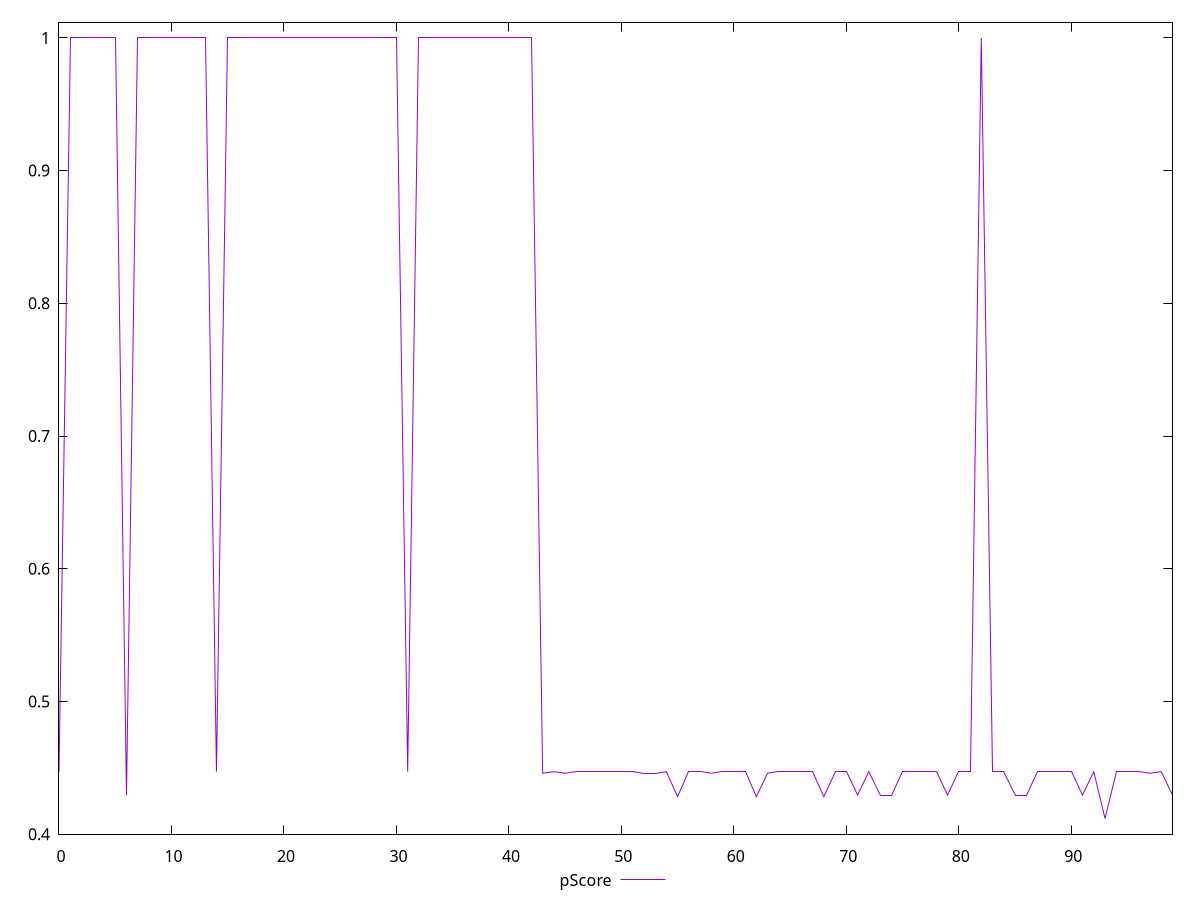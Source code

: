 reset

$pScore <<EOF
0 0.4470588235294118
1 1
2 1
3 1
4 1
5 1
6 0.4294117647058824
7 1
8 1
9 1
10 1
11 1
12 1
13 1
14 0.4470588235294118
15 1
16 1
17 1
18 1
19 1
20 1
21 1
22 1
23 1
24 1
25 1
26 1
27 1
28 1
29 1
30 1
31 0.4470588235294118
32 1
33 1
34 1
35 1
36 1
37 1
38 1
39 1
40 1
41 1
42 1
43 0.44588235294117645
44 0.4470588235294118
45 0.44588235294117645
46 0.4470588235294118
47 0.4470588235294118
48 0.4470588235294118
49 0.4470588235294118
50 0.4470588235294118
51 0.4470588235294118
52 0.44588235294117645
53 0.44588235294117645
54 0.4470588235294118
55 0.42823529411764705
56 0.4470588235294118
57 0.4470588235294118
58 0.44588235294117645
59 0.4470588235294118
60 0.4470588235294118
61 0.4470588235294118
62 0.42823529411764705
63 0.44588235294117645
64 0.4470588235294118
65 0.4470588235294118
66 0.4470588235294118
67 0.4470588235294118
68 0.42823529411764705
69 0.4470588235294118
70 0.4470588235294118
71 0.4294117647058824
72 0.4470588235294118
73 0.4294117647058824
74 0.4294117647058824
75 0.4470588235294118
76 0.4470588235294118
77 0.4470588235294118
78 0.4470588235294118
79 0.4294117647058824
80 0.4470588235294118
81 0.4470588235294118
82 1
83 0.4470588235294118
84 0.4470588235294118
85 0.4294117647058824
86 0.4294117647058824
87 0.4470588235294118
88 0.4470588235294118
89 0.4470588235294118
90 0.4470588235294118
91 0.4294117647058824
92 0.4470588235294118
93 0.4117647058823529
94 0.4470588235294118
95 0.4470588235294118
96 0.4470588235294118
97 0.44588235294117645
98 0.4470588235294118
99 0.4294117647058824
EOF

set key outside below
set xrange [0:99]
set yrange [0.39999999999999997:1.011764705882353]
set trange [0.39999999999999997:1.011764705882353]
set terminal svg size 640, 500 enhanced background rgb 'white'
set output "report_00025_2021-02-22T21:38:55.199Z/offscreen-images/samples/pages/pScore/values.svg"

plot $pScore title "pScore" with line

reset

